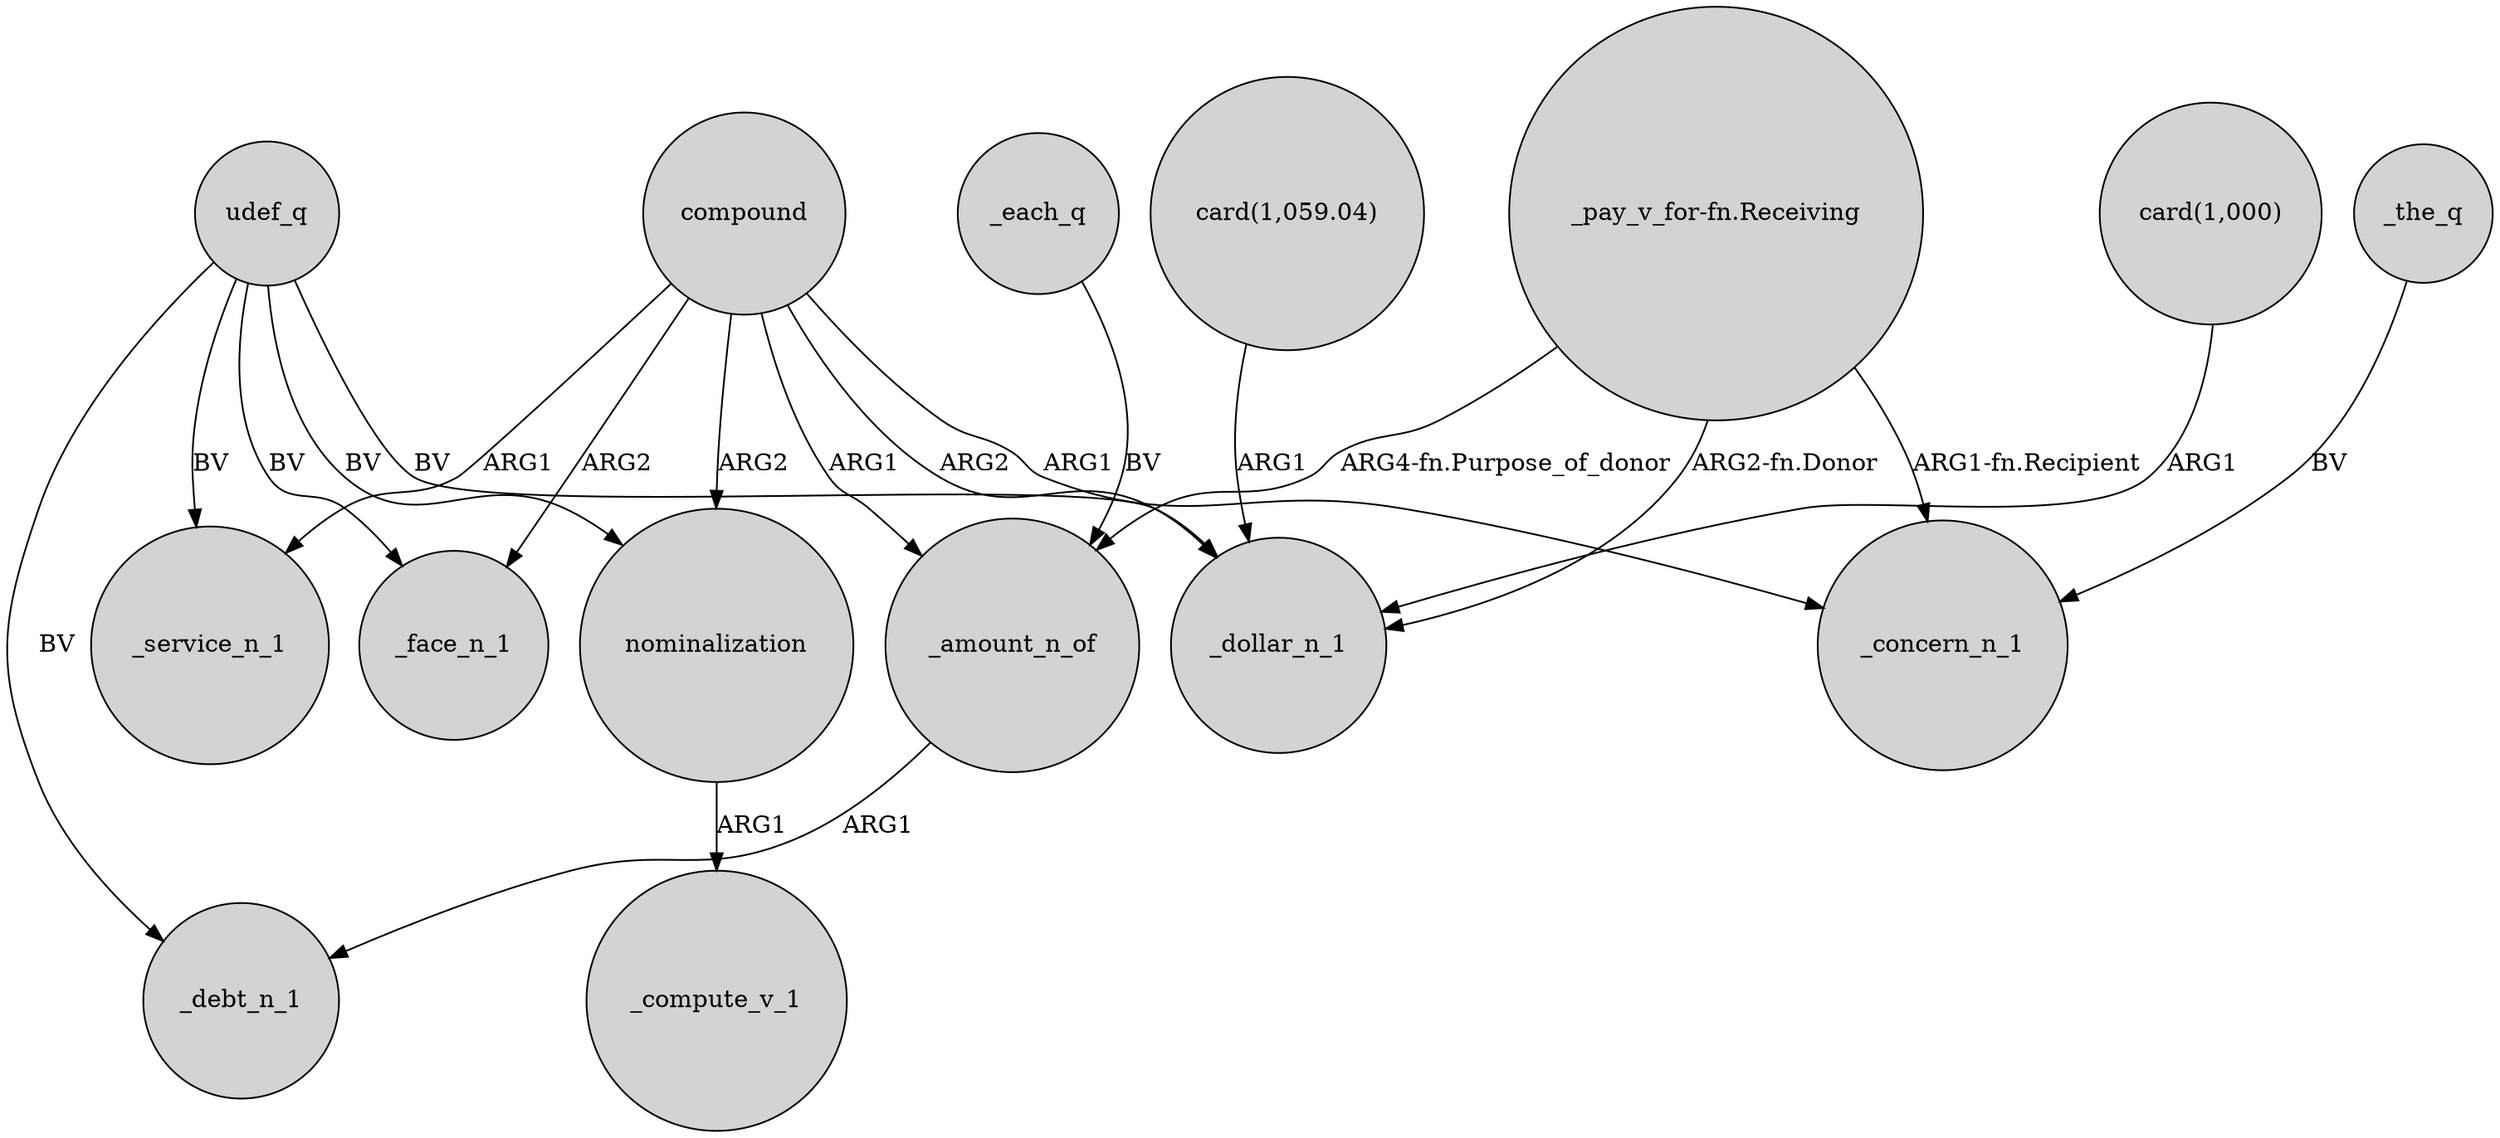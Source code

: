 digraph {
	node [shape=circle style=filled]
	udef_q -> _service_n_1 [label=BV]
	udef_q -> _face_n_1 [label=BV]
	compound -> _face_n_1 [label=ARG2]
	compound -> _amount_n_of [label=ARG1]
	udef_q -> nominalization [label=BV]
	_amount_n_of -> _debt_n_1 [label=ARG1]
	"_pay_v_for-fn.Receiving" -> _concern_n_1 [label="ARG1-fn.Recipient"]
	compound -> _dollar_n_1 [label=ARG2]
	_the_q -> _concern_n_1 [label=BV]
	compound -> nominalization [label=ARG2]
	"_pay_v_for-fn.Receiving" -> _dollar_n_1 [label="ARG2-fn.Donor"]
	nominalization -> _compute_v_1 [label=ARG1]
	udef_q -> _debt_n_1 [label=BV]
	udef_q -> _dollar_n_1 [label=BV]
	"card(1,000)" -> _dollar_n_1 [label=ARG1]
	compound -> _concern_n_1 [label=ARG1]
	"card(1,059.04)" -> _dollar_n_1 [label=ARG1]
	_each_q -> _amount_n_of [label=BV]
	"_pay_v_for-fn.Receiving" -> _amount_n_of [label="ARG4-fn.Purpose_of_donor"]
	compound -> _service_n_1 [label=ARG1]
}
